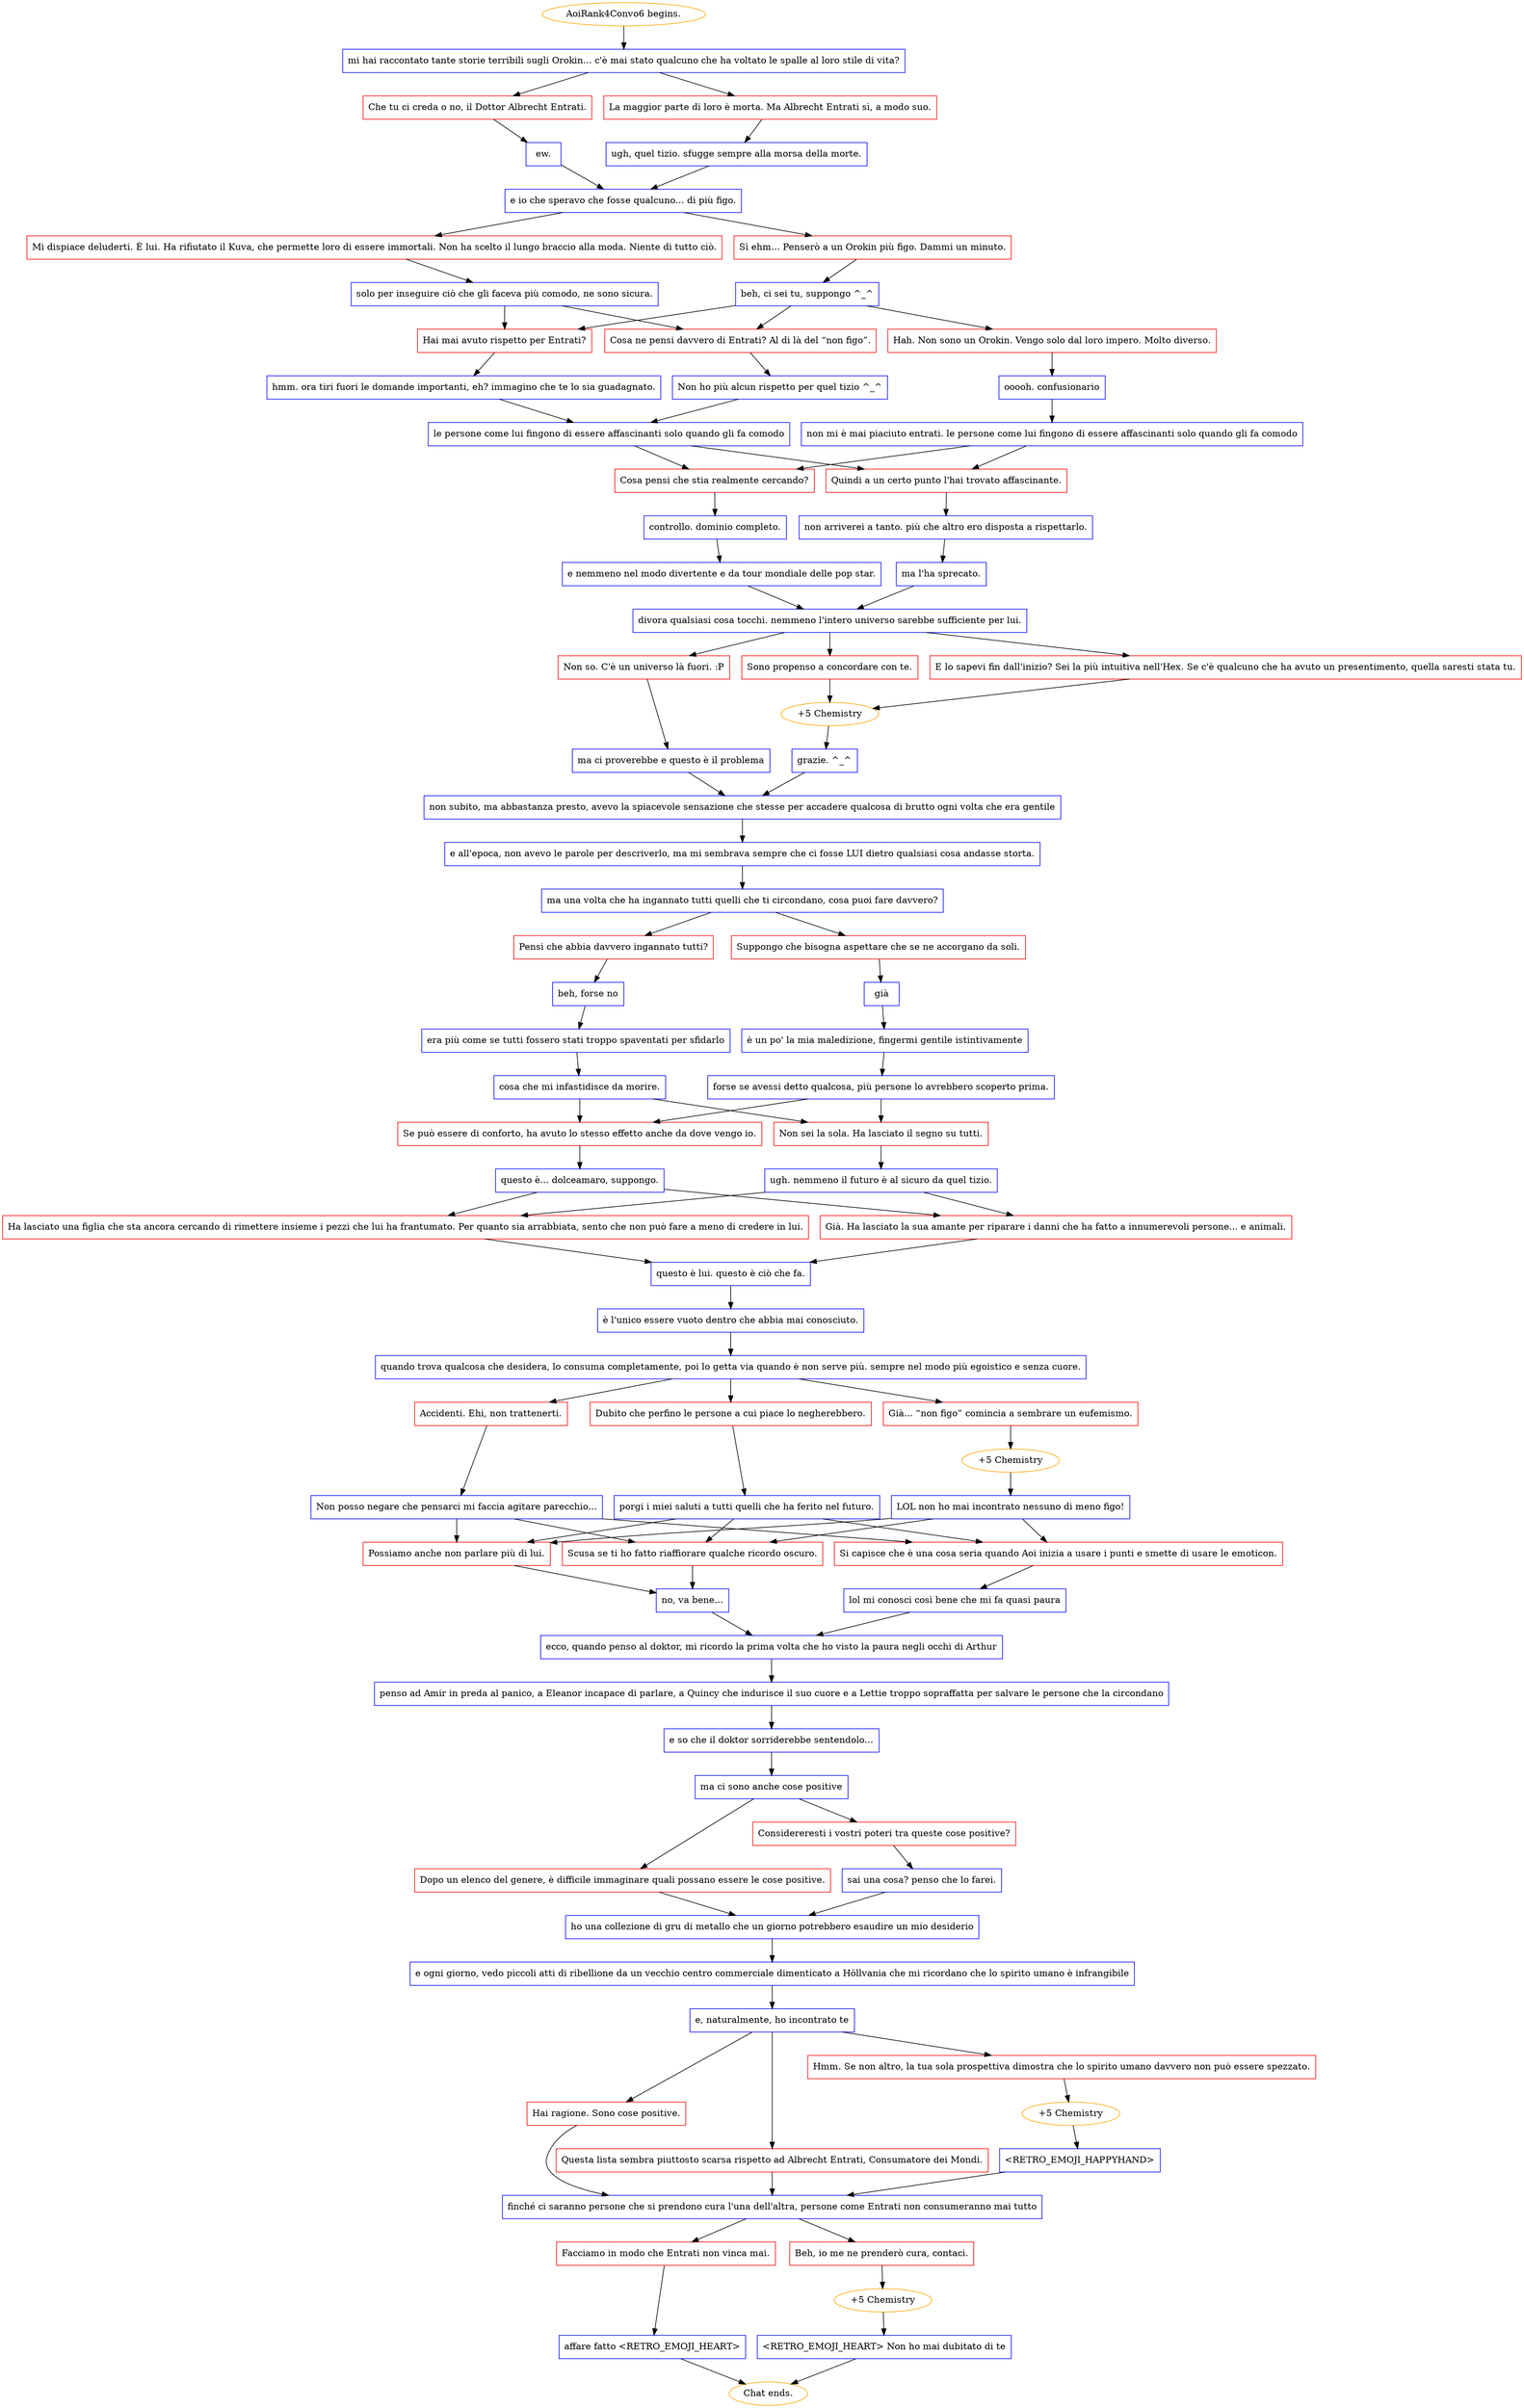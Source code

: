 digraph {
	"AoiRank4Convo6 begins." [color=orange];
		"AoiRank4Convo6 begins." -> j633762087;
	j633762087 [label="mi hai raccontato tante storie terribili sugli Orokin... c'è mai stato qualcuno che ha voltato le spalle al loro stile di vita?",shape=box,color=blue];
		j633762087 -> j3803873727;
		j633762087 -> j1624040944;
	j3803873727 [label="Che tu ci creda o no, il Dottor Albrecht Entrati.",shape=box,color=red];
		j3803873727 -> j1200105264;
	j1624040944 [label="La maggior parte di loro è morta. Ma Albrecht Entrati sì, a modo suo.",shape=box,color=red];
		j1624040944 -> j3427548939;
	j1200105264 [label="ew.",shape=box,color=blue];
		j1200105264 -> j1853480168;
	j3427548939 [label="ugh, quel tizio. sfugge sempre alla morsa della morte.",shape=box,color=blue];
		j3427548939 -> j1853480168;
	j1853480168 [label="e io che speravo che fosse qualcuno... di più figo.",shape=box,color=blue];
		j1853480168 -> j2570300647;
		j1853480168 -> j546319421;
	j2570300647 [label="Mi dispiace deluderti. È lui. Ha rifiutato il Kuva, che permette loro di essere immortali. Non ha scelto il lungo braccio alla moda. Niente di tutto ciò.",shape=box,color=red];
		j2570300647 -> j3831316907;
	j546319421 [label="Sì ehm... Penserò a un Orokin più figo. Dammi un minuto.",shape=box,color=red];
		j546319421 -> j3108960059;
	j3831316907 [label="solo per inseguire ciò che gli faceva più comodo, ne sono sicura.",shape=box,color=blue];
		j3831316907 -> j3846689738;
		j3831316907 -> j2895279184;
	j3108960059 [label="beh, ci sei tu, suppongo ^_^",shape=box,color=blue];
		j3108960059 -> j3846689738;
		j3108960059 -> j2895279184;
		j3108960059 -> j1361573189;
	j3846689738 [label="Hai mai avuto rispetto per Entrati?",shape=box,color=red];
		j3846689738 -> j2911329803;
	j2895279184 [label="Cosa ne pensi davvero di Entrati? Al di là del “non figo”.",shape=box,color=red];
		j2895279184 -> j1693580407;
	j1361573189 [label="Hah. Non sono un Orokin. Vengo solo dal loro impero. Molto diverso.",shape=box,color=red];
		j1361573189 -> j1060102546;
	j2911329803 [label="hmm. ora tiri fuori le domande importanti, eh? immagino che te lo sia guadagnato.",shape=box,color=blue];
		j2911329803 -> j502433653;
	j1693580407 [label="Non ho più alcun rispetto per quel tizio ^_^",shape=box,color=blue];
		j1693580407 -> j502433653;
	j1060102546 [label="ooooh. confusionario",shape=box,color=blue];
		j1060102546 -> j2831212903;
	j502433653 [label="le persone come lui fingono di essere affascinanti solo quando gli fa comodo",shape=box,color=blue];
		j502433653 -> j355296596;
		j502433653 -> j1347756903;
	j2831212903 [label="non mi è mai piaciuto entrati. le persone come lui fingono di essere affascinanti solo quando gli fa comodo",shape=box,color=blue];
		j2831212903 -> j355296596;
		j2831212903 -> j1347756903;
	j355296596 [label="Cosa pensi che stia realmente cercando?",shape=box,color=red];
		j355296596 -> j2432061500;
	j1347756903 [label="Quindi a un certo punto l'hai trovato affascinante.",shape=box,color=red];
		j1347756903 -> j1835144739;
	j2432061500 [label="controllo. dominio completo.",shape=box,color=blue];
		j2432061500 -> j3088125792;
	j1835144739 [label="non arriverei a tanto. più che altro ero disposta a rispettarlo.",shape=box,color=blue];
		j1835144739 -> j1967136083;
	j3088125792 [label="e nemmeno nel modo divertente e da tour mondiale delle pop star.",shape=box,color=blue];
		j3088125792 -> j3823990265;
	j1967136083 [label="ma l'ha sprecato.",shape=box,color=blue];
		j1967136083 -> j3823990265;
	j3823990265 [label="divora qualsiasi cosa tocchi. nemmeno l'intero universo sarebbe sufficiente per lui.",shape=box,color=blue];
		j3823990265 -> j1394731260;
		j3823990265 -> j3556585750;
		j3823990265 -> j4270950531;
	j1394731260 [label="E lo sapevi fin dall'inizio? Sei la più intuitiva nell'Hex. Se c'è qualcuno che ha avuto un presentimento, quella saresti stata tu.",shape=box,color=red];
		j1394731260 -> j1467058934;
	j3556585750 [label="Sono propenso a concordare con te.",shape=box,color=red];
		j3556585750 -> j1467058934;
	j4270950531 [label="Non so. C'è un universo là fuori. :P",shape=box,color=red];
		j4270950531 -> j3870749998;
	j1467058934 [label="+5 Chemistry",color=orange];
		j1467058934 -> j2768007512;
	j3870749998 [label="ma ci proverebbe e questo è il problema",shape=box,color=blue];
		j3870749998 -> j2013085549;
	j2768007512 [label="grazie. ^_^",shape=box,color=blue];
		j2768007512 -> j2013085549;
	j2013085549 [label="non subito, ma abbastanza presto, avevo la spiacevole sensazione che stesse per accadere qualcosa di brutto ogni volta che era gentile",shape=box,color=blue];
		j2013085549 -> j3752091155;
	j3752091155 [label="e all'epoca, non avevo le parole per descriverlo, ma mi sembrava sempre che ci fosse LUI dietro qualsiasi cosa andasse storta.",shape=box,color=blue];
		j3752091155 -> j3079590104;
	j3079590104 [label="ma una volta che ha ingannato tutti quelli che ti circondano, cosa puoi fare davvero?",shape=box,color=blue];
		j3079590104 -> j1907458556;
		j3079590104 -> j2438400695;
	j1907458556 [label="Pensi che abbia davvero ingannato tutti?",shape=box,color=red];
		j1907458556 -> j1957194792;
	j2438400695 [label="Suppongo che bisogna aspettare che se ne accorgano da soli.",shape=box,color=red];
		j2438400695 -> j2904282120;
	j1957194792 [label="beh, forse no",shape=box,color=blue];
		j1957194792 -> j3575629298;
	j2904282120 [label="già",shape=box,color=blue];
		j2904282120 -> j3407845645;
	j3575629298 [label="era più come se tutti fossero stati troppo spaventati per sfidarlo",shape=box,color=blue];
		j3575629298 -> j2679521510;
	j3407845645 [label="è un po' la mia maledizione, fingermi gentile istintivamente",shape=box,color=blue];
		j3407845645 -> j4177534489;
	j2679521510 [label="cosa che mi infastidisce da morire.",shape=box,color=blue];
		j2679521510 -> j1374567766;
		j2679521510 -> j1637807789;
	j4177534489 [label="forse se avessi detto qualcosa, più persone lo avrebbero scoperto prima.",shape=box,color=blue];
		j4177534489 -> j1374567766;
		j4177534489 -> j1637807789;
	j1374567766 [label="Se può essere di conforto, ha avuto lo stesso effetto anche da dove vengo io.",shape=box,color=red];
		j1374567766 -> j898109290;
	j1637807789 [label="Non sei la sola. Ha lasciato il segno su tutti.",shape=box,color=red];
		j1637807789 -> j1412407509;
	j898109290 [label="questo è... dolceamaro, suppongo.",shape=box,color=blue];
		j898109290 -> j3477018203;
		j898109290 -> j1016974451;
	j1412407509 [label="ugh. nemmeno il futuro è al sicuro da quel tizio.",shape=box,color=blue];
		j1412407509 -> j3477018203;
		j1412407509 -> j1016974451;
	j3477018203 [label="Ha lasciato una figlia che sta ancora cercando di rimettere insieme i pezzi che lui ha frantumato. Per quanto sia arrabbiata, sento che non può fare a meno di credere in lui.",shape=box,color=red];
		j3477018203 -> j3438937543;
	j1016974451 [label="Già. Ha lasciato la sua amante per riparare i danni che ha fatto a innumerevoli persone... e animali.",shape=box,color=red];
		j1016974451 -> j3438937543;
	j3438937543 [label="questo è lui. questo è ciò che fa.",shape=box,color=blue];
		j3438937543 -> j2860657560;
	j2860657560 [label="è l'unico essere vuoto dentro che abbia mai conosciuto.",shape=box,color=blue];
		j2860657560 -> j3997390833;
	j3997390833 [label="quando trova qualcosa che desidera, lo consuma completamente, poi lo getta via quando è non serve più. sempre nel modo più egoistico e senza cuore.",shape=box,color=blue];
		j3997390833 -> j3435652883;
		j3997390833 -> j1617813158;
		j3997390833 -> j27214924;
	j3435652883 [label="Già... “non figo” comincia a sembrare un eufemismo.",shape=box,color=red];
		j3435652883 -> j3162755099;
	j1617813158 [label="Accidenti. Ehi, non trattenerti.",shape=box,color=red];
		j1617813158 -> j2888423790;
	j27214924 [label="Dubito che perfino le persone a cui piace lo negherebbero.",shape=box,color=red];
		j27214924 -> j1879637660;
	j3162755099 [label="+5 Chemistry",color=orange];
		j3162755099 -> j3784062449;
	j2888423790 [label="Non posso negare che pensarci mi faccia agitare parecchio...",shape=box,color=blue];
		j2888423790 -> j1712393068;
		j2888423790 -> j1553230355;
		j2888423790 -> j3420995764;
	j1879637660 [label="porgi i miei saluti a tutti quelli che ha ferito nel futuro.",shape=box,color=blue];
		j1879637660 -> j1712393068;
		j1879637660 -> j1553230355;
		j1879637660 -> j3420995764;
	j3784062449 [label="LOL non ho mai incontrato nessuno di meno figo!",shape=box,color=blue];
		j3784062449 -> j1712393068;
		j3784062449 -> j1553230355;
		j3784062449 -> j3420995764;
	j1712393068 [label="Scusa se ti ho fatto riaffiorare qualche ricordo oscuro.",shape=box,color=red];
		j1712393068 -> j551916777;
	j1553230355 [label="Possiamo anche non parlare più di lui.",shape=box,color=red];
		j1553230355 -> j551916777;
	j3420995764 [label="Si capisce che è una cosa seria quando Aoi inizia a usare i punti e smette di usare le emoticon.",shape=box,color=red];
		j3420995764 -> j3145490656;
	j551916777 [label="no, va bene...",shape=box,color=blue];
		j551916777 -> j1376593297;
	j3145490656 [label="lol mi conosci così bene che mi fa quasi paura",shape=box,color=blue];
		j3145490656 -> j1376593297;
	j1376593297 [label="ecco, quando penso al doktor, mi ricordo la prima volta che ho visto la paura negli occhi di Arthur",shape=box,color=blue];
		j1376593297 -> j4119611320;
	j4119611320 [label="penso ad Amir in preda al panico, a Eleanor incapace di parlare, a Quincy che indurisce il suo cuore e a Lettie troppo sopraffatta per salvare le persone che la circondano",shape=box,color=blue];
		j4119611320 -> j3007681355;
	j3007681355 [label="e so che il doktor sorriderebbe sentendolo...",shape=box,color=blue];
		j3007681355 -> j2950201341;
	j2950201341 [label="ma ci sono anche cose positive",shape=box,color=blue];
		j2950201341 -> j866142784;
		j2950201341 -> j2076474988;
	j866142784 [label="Dopo un elenco del genere, è difficile immaginare quali possano essere le cose positive.",shape=box,color=red];
		j866142784 -> j2336006483;
	j2076474988 [label="Considereresti i vostri poteri tra queste cose positive?",shape=box,color=red];
		j2076474988 -> j1966738897;
	j2336006483 [label="ho una collezione di gru di metallo che un giorno potrebbero esaudire un mio desiderio",shape=box,color=blue];
		j2336006483 -> j3881804491;
	j1966738897 [label="sai una cosa? penso che lo farei.",shape=box,color=blue];
		j1966738897 -> j2336006483;
	j3881804491 [label="e ogni giorno, vedo piccoli atti di ribellione da un vecchio centro commerciale dimenticato a Höllvania che mi ricordano che lo spirito umano è infrangibile",shape=box,color=blue];
		j3881804491 -> j1683868189;
	j1683868189 [label="e, naturalmente, ho incontrato te",shape=box,color=blue];
		j1683868189 -> j1403958905;
		j1683868189 -> j917566426;
		j1683868189 -> j791035881;
	j1403958905 [label="Hmm. Se non altro, la tua sola prospettiva dimostra che lo spirito umano davvero non può essere spezzato.",shape=box,color=red];
		j1403958905 -> j3709185282;
	j917566426 [label="Hai ragione. Sono cose positive.",shape=box,color=red];
		j917566426 -> j4025937972;
	j791035881 [label="Questa lista sembra piuttosto scarsa rispetto ad Albrecht Entrati, Consumatore dei Mondi.",shape=box,color=red];
		j791035881 -> j4025937972;
	j3709185282 [label="+5 Chemistry",color=orange];
		j3709185282 -> j2443973234;
	j4025937972 [label="finché ci saranno persone che si prendono cura l'una dell'altra, persone come Entrati non consumeranno mai tutto",shape=box,color=blue];
		j4025937972 -> j1219769365;
		j4025937972 -> j1920363531;
	j2443973234 [label="<RETRO_EMOJI_HAPPYHAND>",shape=box,color=blue];
		j2443973234 -> j4025937972;
	j1219769365 [label="Facciamo in modo che Entrati non vinca mai.",shape=box,color=red];
		j1219769365 -> j8771384;
	j1920363531 [label="Beh, io me ne prenderò cura, contaci.",shape=box,color=red];
		j1920363531 -> j3145377751;
	j8771384 [label="affare fatto <RETRO_EMOJI_HEART>",shape=box,color=blue];
		j8771384 -> "Chat ends.";
	j3145377751 [label="+5 Chemistry",color=orange];
		j3145377751 -> j353449432;
	"Chat ends." [color=orange];
	j353449432 [label="<RETRO_EMOJI_HEART> Non ho mai dubitato di te",shape=box,color=blue];
		j353449432 -> "Chat ends.";
}